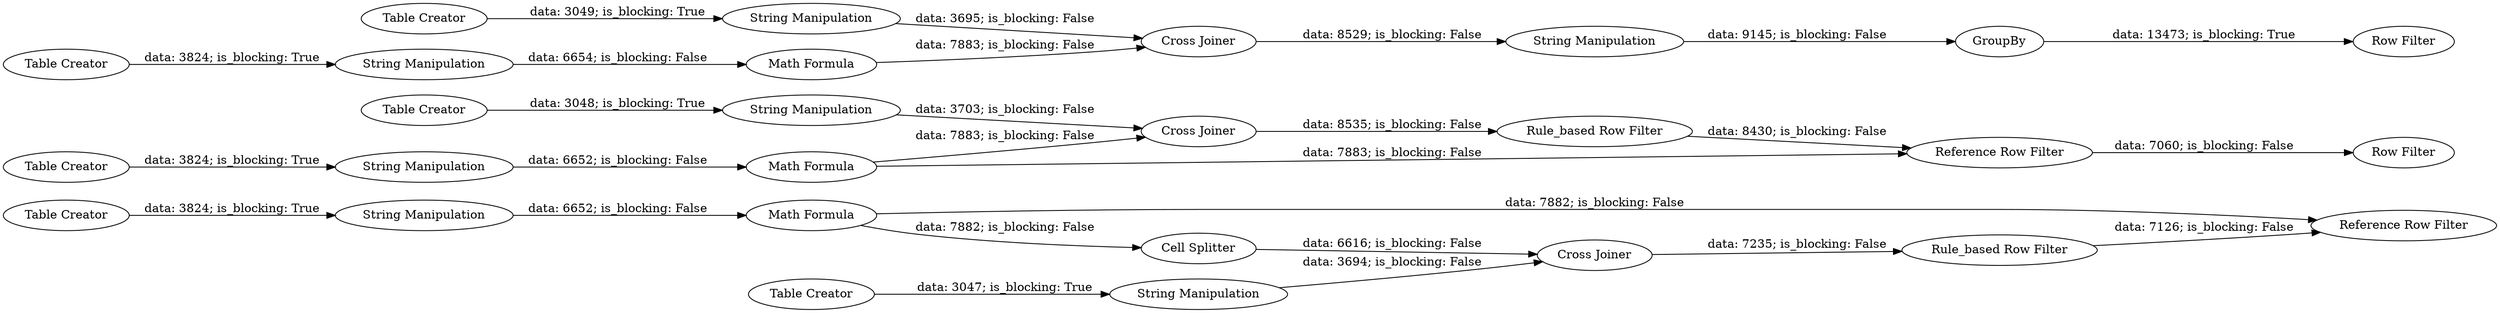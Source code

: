 digraph {
	"-6520046564583792707_46" [label="String Manipulation"]
	"-6520046564583792707_33" [label="Reference Row Filter"]
	"-6520046564583792707_49" [label="String Manipulation"]
	"-6520046564583792707_10" [label="Cross Joiner"]
	"-6520046564583792707_41" [label="Cross Joiner"]
	"-6520046564583792707_35" [label="Table Creator"]
	"-6520046564583792707_38" [label="Table Creator"]
	"-6520046564583792707_48" [label="String Manipulation"]
	"-6520046564583792707_2" [label="Table Creator"]
	"-6520046564583792707_7" [label="Rule_based Row Filter"]
	"-6520046564583792707_29" [label="String Manipulation"]
	"-6520046564583792707_36" [label="Math Formula"]
	"-6520046564583792707_15" [label="Cell Splitter"]
	"-6520046564583792707_47" [label="Row Filter"]
	"-6520046564583792707_32" [label="Rule_based Row Filter"]
	"-6520046564583792707_50" [label="String Manipulation"]
	"-6520046564583792707_37" [label="Table Creator"]
	"-6520046564583792707_51" [label="String Manipulation"]
	"-6520046564583792707_39" [label="Math Formula"]
	"-6520046564583792707_1" [label="Table Creator"]
	"-6520046564583792707_18" [label="Reference Row Filter"]
	"-6520046564583792707_34" [label="Table Creator"]
	"-6520046564583792707_44" [label=GroupBy]
	"-6520046564583792707_45" [label="Row Filter"]
	"-6520046564583792707_30" [label="Cross Joiner"]
	"-6520046564583792707_17" [label="Math Formula"]
	"-6520046564583792707_40" [label="String Manipulation"]
	"-6520046564583792707_15" -> "-6520046564583792707_10" [label="data: 6616; is_blocking: False"]
	"-6520046564583792707_41" -> "-6520046564583792707_40" [label="data: 8529; is_blocking: False"]
	"-6520046564583792707_51" -> "-6520046564583792707_41" [label="data: 3695; is_blocking: False"]
	"-6520046564583792707_17" -> "-6520046564583792707_18" [label="data: 7882; is_blocking: False"]
	"-6520046564583792707_33" -> "-6520046564583792707_47" [label="data: 7060; is_blocking: False"]
	"-6520046564583792707_35" -> "-6520046564583792707_29" [label="data: 3048; is_blocking: True"]
	"-6520046564583792707_37" -> "-6520046564583792707_50" [label="data: 3824; is_blocking: True"]
	"-6520046564583792707_1" -> "-6520046564583792707_48" [label="data: 3824; is_blocking: True"]
	"-6520046564583792707_46" -> "-6520046564583792707_10" [label="data: 3694; is_blocking: False"]
	"-6520046564583792707_48" -> "-6520046564583792707_17" [label="data: 6652; is_blocking: False"]
	"-6520046564583792707_44" -> "-6520046564583792707_45" [label="data: 13473; is_blocking: True"]
	"-6520046564583792707_40" -> "-6520046564583792707_44" [label="data: 9145; is_blocking: False"]
	"-6520046564583792707_29" -> "-6520046564583792707_30" [label="data: 3703; is_blocking: False"]
	"-6520046564583792707_36" -> "-6520046564583792707_33" [label="data: 7883; is_blocking: False"]
	"-6520046564583792707_17" -> "-6520046564583792707_15" [label="data: 7882; is_blocking: False"]
	"-6520046564583792707_50" -> "-6520046564583792707_39" [label="data: 6654; is_blocking: False"]
	"-6520046564583792707_39" -> "-6520046564583792707_41" [label="data: 7883; is_blocking: False"]
	"-6520046564583792707_2" -> "-6520046564583792707_46" [label="data: 3047; is_blocking: True"]
	"-6520046564583792707_7" -> "-6520046564583792707_18" [label="data: 7126; is_blocking: False"]
	"-6520046564583792707_34" -> "-6520046564583792707_49" [label="data: 3824; is_blocking: True"]
	"-6520046564583792707_38" -> "-6520046564583792707_51" [label="data: 3049; is_blocking: True"]
	"-6520046564583792707_32" -> "-6520046564583792707_33" [label="data: 8430; is_blocking: False"]
	"-6520046564583792707_10" -> "-6520046564583792707_7" [label="data: 7235; is_blocking: False"]
	"-6520046564583792707_30" -> "-6520046564583792707_32" [label="data: 8535; is_blocking: False"]
	"-6520046564583792707_36" -> "-6520046564583792707_30" [label="data: 7883; is_blocking: False"]
	"-6520046564583792707_49" -> "-6520046564583792707_36" [label="data: 6652; is_blocking: False"]
	rankdir=LR
}
